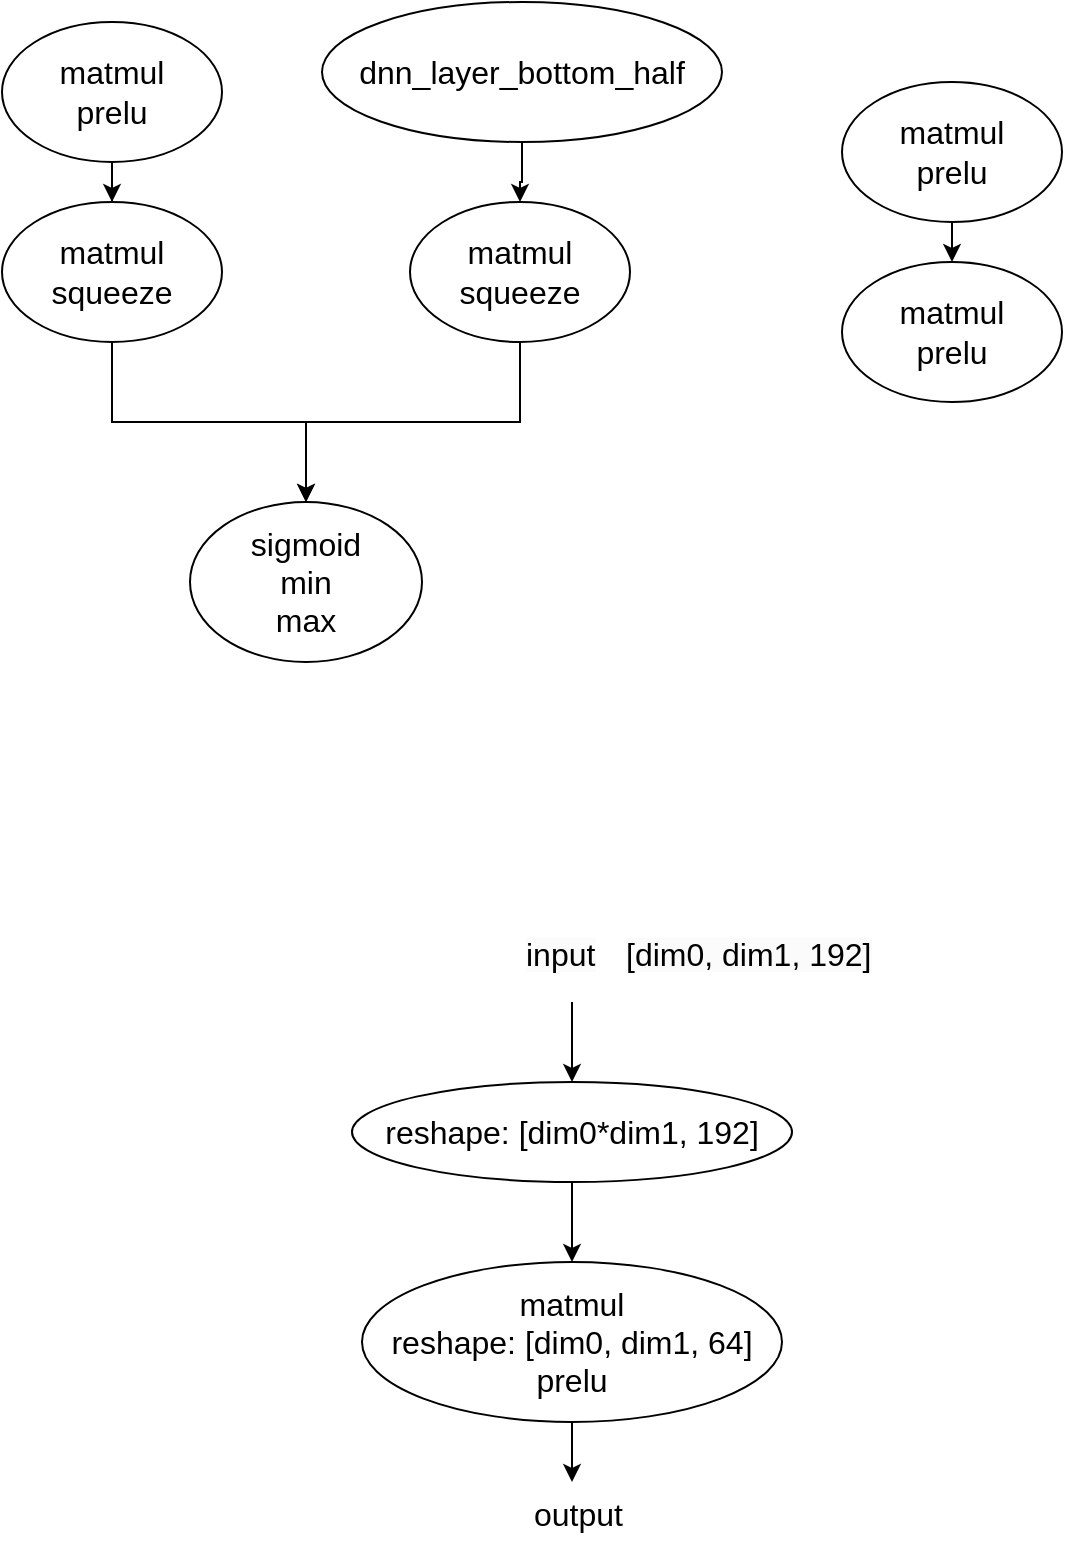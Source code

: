 <mxfile version="24.7.7">
  <diagram name="第 1 页" id="V1dfw5ZvCygMVs_ZKmEv">
    <mxGraphModel dx="1242" dy="786" grid="1" gridSize="10" guides="1" tooltips="1" connect="1" arrows="1" fold="1" page="1" pageScale="1" pageWidth="827" pageHeight="1169" math="0" shadow="0">
      <root>
        <mxCell id="0" />
        <mxCell id="1" parent="0" />
        <mxCell id="wV4hB_RL8rZMmwDnRBt9-4" value="" style="edgeStyle=orthogonalEdgeStyle;rounded=0;orthogonalLoop=1;jettySize=auto;html=1;" parent="1" source="wV4hB_RL8rZMmwDnRBt9-1" target="wV4hB_RL8rZMmwDnRBt9-3" edge="1">
          <mxGeometry relative="1" as="geometry" />
        </mxCell>
        <mxCell id="wV4hB_RL8rZMmwDnRBt9-1" value="&lt;span style=&quot;font-size: 16px;&quot;&gt;dnn_layer_bottom_half&lt;/span&gt;" style="ellipse;whiteSpace=wrap;html=1;" parent="1" vertex="1">
          <mxGeometry x="250" y="30" width="200" height="70" as="geometry" />
        </mxCell>
        <mxCell id="wV4hB_RL8rZMmwDnRBt9-6" value="" style="edgeStyle=orthogonalEdgeStyle;rounded=0;orthogonalLoop=1;jettySize=auto;html=1;" parent="1" source="wV4hB_RL8rZMmwDnRBt9-2" target="wV4hB_RL8rZMmwDnRBt9-5" edge="1">
          <mxGeometry relative="1" as="geometry" />
        </mxCell>
        <mxCell id="wV4hB_RL8rZMmwDnRBt9-2" value="&lt;font style=&quot;font-size: 16px;&quot;&gt;matmul&lt;/font&gt;&lt;div style=&quot;font-size: 16px;&quot;&gt;&lt;font style=&quot;font-size: 16px;&quot;&gt;prelu&lt;/font&gt;&lt;/div&gt;" style="ellipse;whiteSpace=wrap;html=1;" parent="1" vertex="1">
          <mxGeometry x="90" y="40" width="110" height="70" as="geometry" />
        </mxCell>
        <mxCell id="wV4hB_RL8rZMmwDnRBt9-10" style="edgeStyle=orthogonalEdgeStyle;rounded=0;orthogonalLoop=1;jettySize=auto;html=1;exitX=0.5;exitY=1;exitDx=0;exitDy=0;" parent="1" source="wV4hB_RL8rZMmwDnRBt9-3" target="wV4hB_RL8rZMmwDnRBt9-7" edge="1">
          <mxGeometry relative="1" as="geometry">
            <Array as="points">
              <mxPoint x="349" y="240" />
              <mxPoint x="242" y="240" />
            </Array>
          </mxGeometry>
        </mxCell>
        <mxCell id="wV4hB_RL8rZMmwDnRBt9-3" value="&lt;font style=&quot;font-size: 16px;&quot;&gt;matmul&lt;/font&gt;&lt;div style=&quot;font-size: 16px;&quot;&gt;squeeze&lt;/div&gt;" style="ellipse;whiteSpace=wrap;html=1;" parent="1" vertex="1">
          <mxGeometry x="294" y="130" width="110" height="70" as="geometry" />
        </mxCell>
        <mxCell id="wV4hB_RL8rZMmwDnRBt9-9" value="" style="edgeStyle=orthogonalEdgeStyle;rounded=0;orthogonalLoop=1;jettySize=auto;html=1;" parent="1" source="wV4hB_RL8rZMmwDnRBt9-5" target="wV4hB_RL8rZMmwDnRBt9-7" edge="1">
          <mxGeometry relative="1" as="geometry" />
        </mxCell>
        <mxCell id="wV4hB_RL8rZMmwDnRBt9-5" value="&lt;font style=&quot;font-size: 16px;&quot;&gt;matmul&lt;/font&gt;&lt;div style=&quot;font-size: 16px;&quot;&gt;squeeze&lt;br&gt;&lt;/div&gt;" style="ellipse;whiteSpace=wrap;html=1;" parent="1" vertex="1">
          <mxGeometry x="90" y="130" width="110" height="70" as="geometry" />
        </mxCell>
        <mxCell id="wV4hB_RL8rZMmwDnRBt9-7" value="&lt;span style=&quot;font-size: 16px;&quot;&gt;sigmoid&lt;/span&gt;&lt;div&gt;&lt;span style=&quot;font-size: 16px;&quot;&gt;min&lt;/span&gt;&lt;/div&gt;&lt;div&gt;&lt;span style=&quot;font-size: 16px;&quot;&gt;max&lt;/span&gt;&lt;/div&gt;" style="ellipse;whiteSpace=wrap;html=1;" parent="1" vertex="1">
          <mxGeometry x="184" y="280" width="116" height="80" as="geometry" />
        </mxCell>
        <mxCell id="sTIh-kTO3xZ_8swDwnME-1" value="" style="edgeStyle=orthogonalEdgeStyle;rounded=0;orthogonalLoop=1;jettySize=auto;html=1;" edge="1" parent="1" source="sTIh-kTO3xZ_8swDwnME-2">
          <mxGeometry relative="1" as="geometry">
            <mxPoint x="565" y="160" as="targetPoint" />
          </mxGeometry>
        </mxCell>
        <mxCell id="sTIh-kTO3xZ_8swDwnME-2" value="&lt;font style=&quot;font-size: 16px;&quot;&gt;matmul&lt;/font&gt;&lt;div style=&quot;font-size: 16px;&quot;&gt;&lt;font style=&quot;font-size: 16px;&quot;&gt;prelu&lt;/font&gt;&lt;/div&gt;" style="ellipse;whiteSpace=wrap;html=1;" vertex="1" parent="1">
          <mxGeometry x="510" y="70" width="110" height="70" as="geometry" />
        </mxCell>
        <mxCell id="sTIh-kTO3xZ_8swDwnME-3" value="&lt;font style=&quot;font-size: 16px;&quot;&gt;matmul&lt;/font&gt;&lt;div style=&quot;font-size: 16px;&quot;&gt;&lt;font style=&quot;font-size: 16px;&quot;&gt;prelu&lt;/font&gt;&lt;/div&gt;" style="ellipse;whiteSpace=wrap;html=1;" vertex="1" parent="1">
          <mxGeometry x="510" y="160" width="110" height="70" as="geometry" />
        </mxCell>
        <mxCell id="sTIh-kTO3xZ_8swDwnME-14" value="" style="edgeStyle=orthogonalEdgeStyle;rounded=0;orthogonalLoop=1;jettySize=auto;html=1;" edge="1" parent="1" source="sTIh-kTO3xZ_8swDwnME-4">
          <mxGeometry relative="1" as="geometry">
            <mxPoint x="375" y="770" as="targetPoint" />
          </mxGeometry>
        </mxCell>
        <mxCell id="sTIh-kTO3xZ_8swDwnME-4" value="&lt;font style=&quot;font-size: 16px;&quot;&gt;matmul&lt;/font&gt;&lt;div&gt;&lt;span style=&quot;font-size: 16px;&quot;&gt;reshape:&amp;nbsp;&lt;/span&gt;&lt;span style=&quot;font-size: 16px;&quot;&gt;[dim0, dim1, 64]&lt;/span&gt;&lt;span style=&quot;font-size: 16px;&quot;&gt;&lt;br&gt;&lt;/span&gt;&lt;div style=&quot;font-size: 16px;&quot;&gt;&lt;font style=&quot;font-size: 16px;&quot;&gt;prelu&lt;/font&gt;&lt;/div&gt;&lt;/div&gt;" style="ellipse;whiteSpace=wrap;html=1;" vertex="1" parent="1">
          <mxGeometry x="270" y="660" width="210" height="80" as="geometry" />
        </mxCell>
        <mxCell id="sTIh-kTO3xZ_8swDwnME-11" value="" style="edgeStyle=orthogonalEdgeStyle;rounded=0;orthogonalLoop=1;jettySize=auto;html=1;" edge="1" parent="1" source="sTIh-kTO3xZ_8swDwnME-6" target="sTIh-kTO3xZ_8swDwnME-4">
          <mxGeometry relative="1" as="geometry" />
        </mxCell>
        <mxCell id="sTIh-kTO3xZ_8swDwnME-6" value="&lt;font style=&quot;font-size: 16px;&quot;&gt;reshape:&amp;nbsp;&lt;/font&gt;&lt;span style=&quot;font-size: 16px; background-color: initial;&quot;&gt;[dim0*dim1, 192]&lt;/span&gt;" style="ellipse;whiteSpace=wrap;html=1;" vertex="1" parent="1">
          <mxGeometry x="265" y="570" width="220" height="50" as="geometry" />
        </mxCell>
        <mxCell id="sTIh-kTO3xZ_8swDwnME-8" value="&lt;span style=&quot;color: rgb(0, 0, 0); font-family: Helvetica; font-size: 16px; font-style: normal; font-variant-ligatures: normal; font-variant-caps: normal; font-weight: 400; letter-spacing: normal; orphans: 2; text-align: center; text-indent: 0px; text-transform: none; widows: 2; word-spacing: 0px; -webkit-text-stroke-width: 0px; white-space: normal; background-color: rgb(251, 251, 251); text-decoration-thickness: initial; text-decoration-style: initial; text-decoration-color: initial; display: inline !important; float: none;&quot;&gt;[dim0, dim1, 192]&lt;/span&gt;" style="text;whiteSpace=wrap;html=1;" vertex="1" parent="1">
          <mxGeometry x="400" y="490" width="150" height="40" as="geometry" />
        </mxCell>
        <mxCell id="sTIh-kTO3xZ_8swDwnME-10" value="" style="edgeStyle=orthogonalEdgeStyle;rounded=0;orthogonalLoop=1;jettySize=auto;html=1;" edge="1" parent="1" source="sTIh-kTO3xZ_8swDwnME-9" target="sTIh-kTO3xZ_8swDwnME-6">
          <mxGeometry relative="1" as="geometry" />
        </mxCell>
        <mxCell id="sTIh-kTO3xZ_8swDwnME-9" value="&lt;span style=&quot;color: rgb(0, 0, 0); font-family: Helvetica; font-size: 16px; font-style: normal; font-variant-ligatures: normal; font-variant-caps: normal; font-weight: 400; letter-spacing: normal; orphans: 2; text-align: center; text-indent: 0px; text-transform: none; widows: 2; word-spacing: 0px; -webkit-text-stroke-width: 0px; white-space: normal; background-color: rgb(251, 251, 251); text-decoration-thickness: initial; text-decoration-style: initial; text-decoration-color: initial; display: inline !important; float: none;&quot;&gt;input&lt;/span&gt;" style="text;whiteSpace=wrap;html=1;" vertex="1" parent="1">
          <mxGeometry x="350" y="490" width="50" height="40" as="geometry" />
        </mxCell>
        <mxCell id="sTIh-kTO3xZ_8swDwnME-15" value="&lt;div style=&quot;text-align: center;&quot;&gt;&lt;span style=&quot;background-color: initial; font-size: 16px;&quot;&gt;output&lt;/span&gt;&lt;/div&gt;" style="text;whiteSpace=wrap;html=1;" vertex="1" parent="1">
          <mxGeometry x="354" y="770" width="50" height="40" as="geometry" />
        </mxCell>
      </root>
    </mxGraphModel>
  </diagram>
</mxfile>
